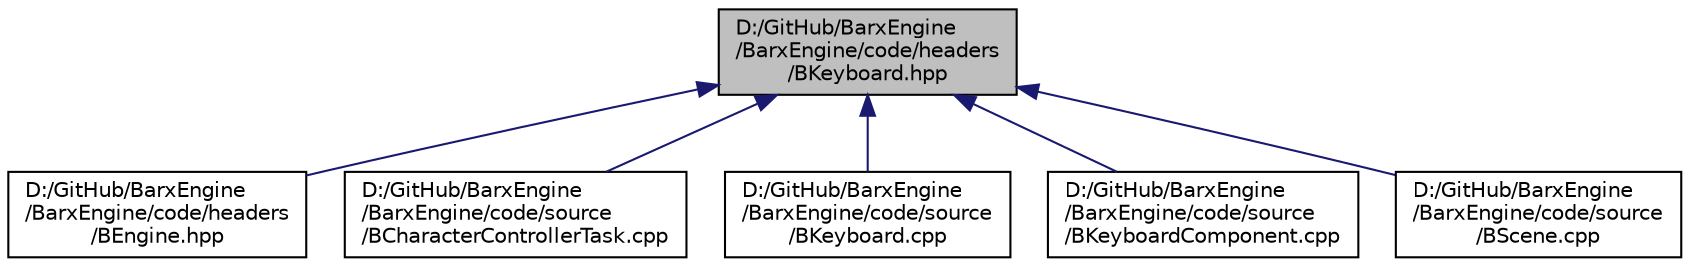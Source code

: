 digraph "D:/GitHub/BarxEngine/BarxEngine/code/headers/BKeyboard.hpp"
{
 // LATEX_PDF_SIZE
  edge [fontname="Helvetica",fontsize="10",labelfontname="Helvetica",labelfontsize="10"];
  node [fontname="Helvetica",fontsize="10",shape=record];
  Node1 [label="D:/GitHub/BarxEngine\l/BarxEngine/code/headers\l/BKeyboard.hpp",height=0.2,width=0.4,color="black", fillcolor="grey75", style="filled", fontcolor="black",tooltip=" "];
  Node1 -> Node2 [dir="back",color="midnightblue",fontsize="10",style="solid",fontname="Helvetica"];
  Node2 [label="D:/GitHub/BarxEngine\l/BarxEngine/code/headers\l/BEngine.hpp",height=0.2,width=0.4,color="black", fillcolor="white", style="filled",URL="$_b_engine_8hpp.html",tooltip=" "];
  Node1 -> Node3 [dir="back",color="midnightblue",fontsize="10",style="solid",fontname="Helvetica"];
  Node3 [label="D:/GitHub/BarxEngine\l/BarxEngine/code/source\l/BCharacterControllerTask.cpp",height=0.2,width=0.4,color="black", fillcolor="white", style="filled",URL="$_b_character_controller_task_8cpp.html",tooltip=" "];
  Node1 -> Node4 [dir="back",color="midnightblue",fontsize="10",style="solid",fontname="Helvetica"];
  Node4 [label="D:/GitHub/BarxEngine\l/BarxEngine/code/source\l/BKeyboard.cpp",height=0.2,width=0.4,color="black", fillcolor="white", style="filled",URL="$_b_keyboard_8cpp.html",tooltip=" "];
  Node1 -> Node5 [dir="back",color="midnightblue",fontsize="10",style="solid",fontname="Helvetica"];
  Node5 [label="D:/GitHub/BarxEngine\l/BarxEngine/code/source\l/BKeyboardComponent.cpp",height=0.2,width=0.4,color="black", fillcolor="white", style="filled",URL="$_b_keyboard_component_8cpp.html",tooltip=" "];
  Node1 -> Node6 [dir="back",color="midnightblue",fontsize="10",style="solid",fontname="Helvetica"];
  Node6 [label="D:/GitHub/BarxEngine\l/BarxEngine/code/source\l/BScene.cpp",height=0.2,width=0.4,color="black", fillcolor="white", style="filled",URL="$_b_scene_8cpp.html",tooltip=" "];
}
